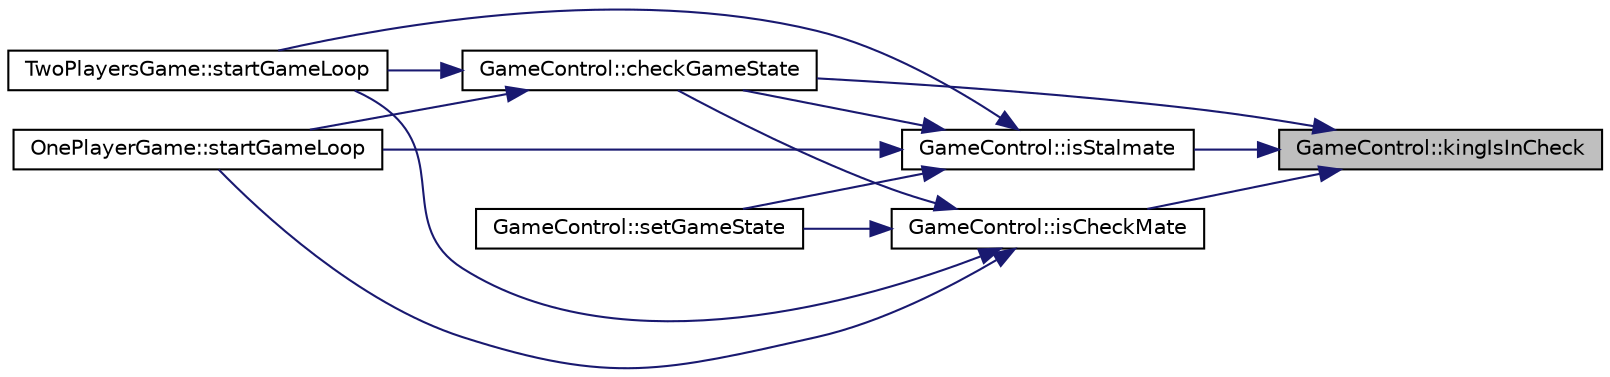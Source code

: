 digraph "GameControl::kingIsInCheck"
{
 // LATEX_PDF_SIZE
  edge [fontname="Helvetica",fontsize="10",labelfontname="Helvetica",labelfontsize="10"];
  node [fontname="Helvetica",fontsize="10",shape=record];
  rankdir="RL";
  Node1 [label="GameControl::kingIsInCheck",height=0.2,width=0.4,color="black", fillcolor="grey75", style="filled", fontcolor="black",tooltip=" "];
  Node1 -> Node2 [dir="back",color="midnightblue",fontsize="10",style="solid",fontname="Helvetica"];
  Node2 [label="GameControl::checkGameState",height=0.2,width=0.4,color="black", fillcolor="white", style="filled",URL="$classGameControl.html#a159ae656cd8355720c43abd87be19ab4",tooltip=" "];
  Node2 -> Node3 [dir="back",color="midnightblue",fontsize="10",style="solid",fontname="Helvetica"];
  Node3 [label="TwoPlayersGame::startGameLoop",height=0.2,width=0.4,color="black", fillcolor="white", style="filled",URL="$classTwoPlayersGame.html#a52f93f0eb654ab038530011e3054bc43",tooltip=" "];
  Node2 -> Node4 [dir="back",color="midnightblue",fontsize="10",style="solid",fontname="Helvetica"];
  Node4 [label="OnePlayerGame::startGameLoop",height=0.2,width=0.4,color="black", fillcolor="white", style="filled",URL="$classOnePlayerGame.html#acf217ef5483cac94a5663dcb6daf77e5",tooltip=" "];
  Node1 -> Node5 [dir="back",color="midnightblue",fontsize="10",style="solid",fontname="Helvetica"];
  Node5 [label="GameControl::isCheckMate",height=0.2,width=0.4,color="black", fillcolor="white", style="filled",URL="$classGameControl.html#ad05da1b6e05ca3b5d1c21aa46e802009",tooltip=" "];
  Node5 -> Node2 [dir="back",color="midnightblue",fontsize="10",style="solid",fontname="Helvetica"];
  Node5 -> Node6 [dir="back",color="midnightblue",fontsize="10",style="solid",fontname="Helvetica"];
  Node6 [label="GameControl::setGameState",height=0.2,width=0.4,color="black", fillcolor="white", style="filled",URL="$classGameControl.html#a5bcc79d9f4d69b9ff63ccbeecce7da62",tooltip=" "];
  Node5 -> Node3 [dir="back",color="midnightblue",fontsize="10",style="solid",fontname="Helvetica"];
  Node5 -> Node4 [dir="back",color="midnightblue",fontsize="10",style="solid",fontname="Helvetica"];
  Node1 -> Node7 [dir="back",color="midnightblue",fontsize="10",style="solid",fontname="Helvetica"];
  Node7 [label="GameControl::isStalmate",height=0.2,width=0.4,color="black", fillcolor="white", style="filled",URL="$classGameControl.html#a4915cf9a7b2129dbb8a161fcc773e110",tooltip=" "];
  Node7 -> Node2 [dir="back",color="midnightblue",fontsize="10",style="solid",fontname="Helvetica"];
  Node7 -> Node6 [dir="back",color="midnightblue",fontsize="10",style="solid",fontname="Helvetica"];
  Node7 -> Node3 [dir="back",color="midnightblue",fontsize="10",style="solid",fontname="Helvetica"];
  Node7 -> Node4 [dir="back",color="midnightblue",fontsize="10",style="solid",fontname="Helvetica"];
}
